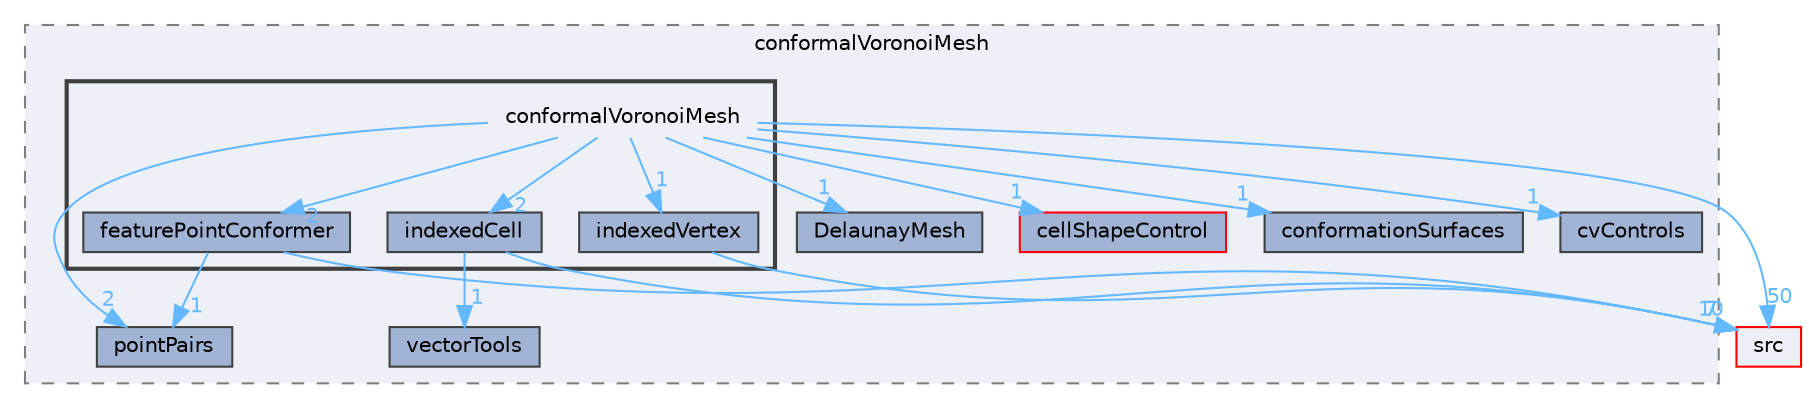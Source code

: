 digraph "applications/utilities/mesh/generation/foamyMesh/conformalVoronoiMesh/conformalVoronoiMesh"
{
 // LATEX_PDF_SIZE
  bgcolor="transparent";
  edge [fontname=Helvetica,fontsize=10,labelfontname=Helvetica,labelfontsize=10];
  node [fontname=Helvetica,fontsize=10,shape=box,height=0.2,width=0.4];
  compound=true
  subgraph clusterdir_616e89101b4d92e7765258ddbabd9ee1 {
    graph [ bgcolor="#edf0f7", pencolor="grey50", label="conformalVoronoiMesh", fontname=Helvetica,fontsize=10 style="filled,dashed", URL="dir_616e89101b4d92e7765258ddbabd9ee1.html",tooltip=""]
  dir_1543b8a6d220e21e5fbeac0f48280051 [label="pointPairs", fillcolor="#a2b4d6", color="grey25", style="filled", URL="dir_1543b8a6d220e21e5fbeac0f48280051.html",tooltip=""];
  dir_2620dcc07dc81ce1ef4379237ffdbf3e [label="conformationSurfaces", fillcolor="#a2b4d6", color="grey25", style="filled", URL="dir_2620dcc07dc81ce1ef4379237ffdbf3e.html",tooltip=""];
  dir_3773ff5f824037b21f2838751d739525 [label="cvControls", fillcolor="#a2b4d6", color="grey25", style="filled", URL="dir_3773ff5f824037b21f2838751d739525.html",tooltip=""];
  dir_471504e124fb95463a01ec68989610e1 [label="DelaunayMesh", fillcolor="#a2b4d6", color="grey25", style="filled", URL="dir_471504e124fb95463a01ec68989610e1.html",tooltip=""];
  dir_5088df82dcf25da56e0bc3a1a53ca996 [label="cellShapeControl", fillcolor="#a2b4d6", color="red", style="filled", URL="dir_5088df82dcf25da56e0bc3a1a53ca996.html",tooltip=""];
  dir_f4d01ad48707ad98cc7281212f7416bd [label="vectorTools", fillcolor="#a2b4d6", color="grey25", style="filled", URL="dir_f4d01ad48707ad98cc7281212f7416bd.html",tooltip=""];
  subgraph clusterdir_38479fab6fd543e227b5b42ac4c0dfc7 {
    graph [ bgcolor="#edf0f7", pencolor="grey25", label="", fontname=Helvetica,fontsize=10 style="filled,bold", URL="dir_38479fab6fd543e227b5b42ac4c0dfc7.html",tooltip=""]
    dir_38479fab6fd543e227b5b42ac4c0dfc7 [shape=plaintext, label="conformalVoronoiMesh"];
  dir_de98c3e0e371c276cf855bb9ec013fb6 [label="featurePointConformer", fillcolor="#a2b4d6", color="grey25", style="filled", URL="dir_de98c3e0e371c276cf855bb9ec013fb6.html",tooltip=""];
  dir_f4183c3f6d9cc157fe7fe0435fee2f07 [label="indexedCell", fillcolor="#a2b4d6", color="grey25", style="filled", URL="dir_f4183c3f6d9cc157fe7fe0435fee2f07.html",tooltip=""];
  dir_5a469ccca99acd8bd417fdaf8ddf2553 [label="indexedVertex", fillcolor="#a2b4d6", color="grey25", style="filled", URL="dir_5a469ccca99acd8bd417fdaf8ddf2553.html",tooltip=""];
  }
  }
  dir_68267d1309a1af8e8297ef4c3efbcdba [label="src", fillcolor="#edf0f7", color="red", style="filled", URL="dir_68267d1309a1af8e8297ef4c3efbcdba.html",tooltip=""];
  dir_38479fab6fd543e227b5b42ac4c0dfc7->dir_1543b8a6d220e21e5fbeac0f48280051 [headlabel="2", labeldistance=1.5 headhref="dir_000607_002950.html" href="dir_000607_002950.html" color="steelblue1" fontcolor="steelblue1"];
  dir_38479fab6fd543e227b5b42ac4c0dfc7->dir_2620dcc07dc81ce1ef4379237ffdbf3e [headlabel="1", labeldistance=1.5 headhref="dir_000607_000608.html" href="dir_000607_000608.html" color="steelblue1" fontcolor="steelblue1"];
  dir_38479fab6fd543e227b5b42ac4c0dfc7->dir_3773ff5f824037b21f2838751d739525 [headlabel="1", labeldistance=1.5 headhref="dir_000607_000753.html" href="dir_000607_000753.html" color="steelblue1" fontcolor="steelblue1"];
  dir_38479fab6fd543e227b5b42ac4c0dfc7->dir_471504e124fb95463a01ec68989610e1 [headlabel="1", labeldistance=1.5 headhref="dir_000607_000837.html" href="dir_000607_000837.html" color="steelblue1" fontcolor="steelblue1"];
  dir_38479fab6fd543e227b5b42ac4c0dfc7->dir_5088df82dcf25da56e0bc3a1a53ca996 [headlabel="1", labeldistance=1.5 headhref="dir_000607_000432.html" href="dir_000607_000432.html" color="steelblue1" fontcolor="steelblue1"];
  dir_38479fab6fd543e227b5b42ac4c0dfc7->dir_5a469ccca99acd8bd417fdaf8ddf2553 [headlabel="1", labeldistance=1.5 headhref="dir_000607_001837.html" href="dir_000607_001837.html" color="steelblue1" fontcolor="steelblue1"];
  dir_38479fab6fd543e227b5b42ac4c0dfc7->dir_68267d1309a1af8e8297ef4c3efbcdba [headlabel="50", labeldistance=1.5 headhref="dir_000607_003729.html" href="dir_000607_003729.html" color="steelblue1" fontcolor="steelblue1"];
  dir_38479fab6fd543e227b5b42ac4c0dfc7->dir_de98c3e0e371c276cf855bb9ec013fb6 [headlabel="2", labeldistance=1.5 headhref="dir_000607_001315.html" href="dir_000607_001315.html" color="steelblue1" fontcolor="steelblue1"];
  dir_38479fab6fd543e227b5b42ac4c0dfc7->dir_f4183c3f6d9cc157fe7fe0435fee2f07 [headlabel="2", labeldistance=1.5 headhref="dir_000607_001833.html" href="dir_000607_001833.html" color="steelblue1" fontcolor="steelblue1"];
  dir_de98c3e0e371c276cf855bb9ec013fb6->dir_1543b8a6d220e21e5fbeac0f48280051 [headlabel="1", labeldistance=1.5 headhref="dir_001315_002950.html" href="dir_001315_002950.html" color="steelblue1" fontcolor="steelblue1"];
  dir_de98c3e0e371c276cf855bb9ec013fb6->dir_68267d1309a1af8e8297ef4c3efbcdba [headlabel="7", labeldistance=1.5 headhref="dir_001315_003729.html" href="dir_001315_003729.html" color="steelblue1" fontcolor="steelblue1"];
  dir_f4183c3f6d9cc157fe7fe0435fee2f07->dir_68267d1309a1af8e8297ef4c3efbcdba [headlabel="10", labeldistance=1.5 headhref="dir_001833_003729.html" href="dir_001833_003729.html" color="steelblue1" fontcolor="steelblue1"];
  dir_f4183c3f6d9cc157fe7fe0435fee2f07->dir_f4d01ad48707ad98cc7281212f7416bd [headlabel="1", labeldistance=1.5 headhref="dir_001833_004265.html" href="dir_001833_004265.html" color="steelblue1" fontcolor="steelblue1"];
  dir_5a469ccca99acd8bd417fdaf8ddf2553->dir_68267d1309a1af8e8297ef4c3efbcdba [headlabel="7", labeldistance=1.5 headhref="dir_001837_003729.html" href="dir_001837_003729.html" color="steelblue1" fontcolor="steelblue1"];
}
